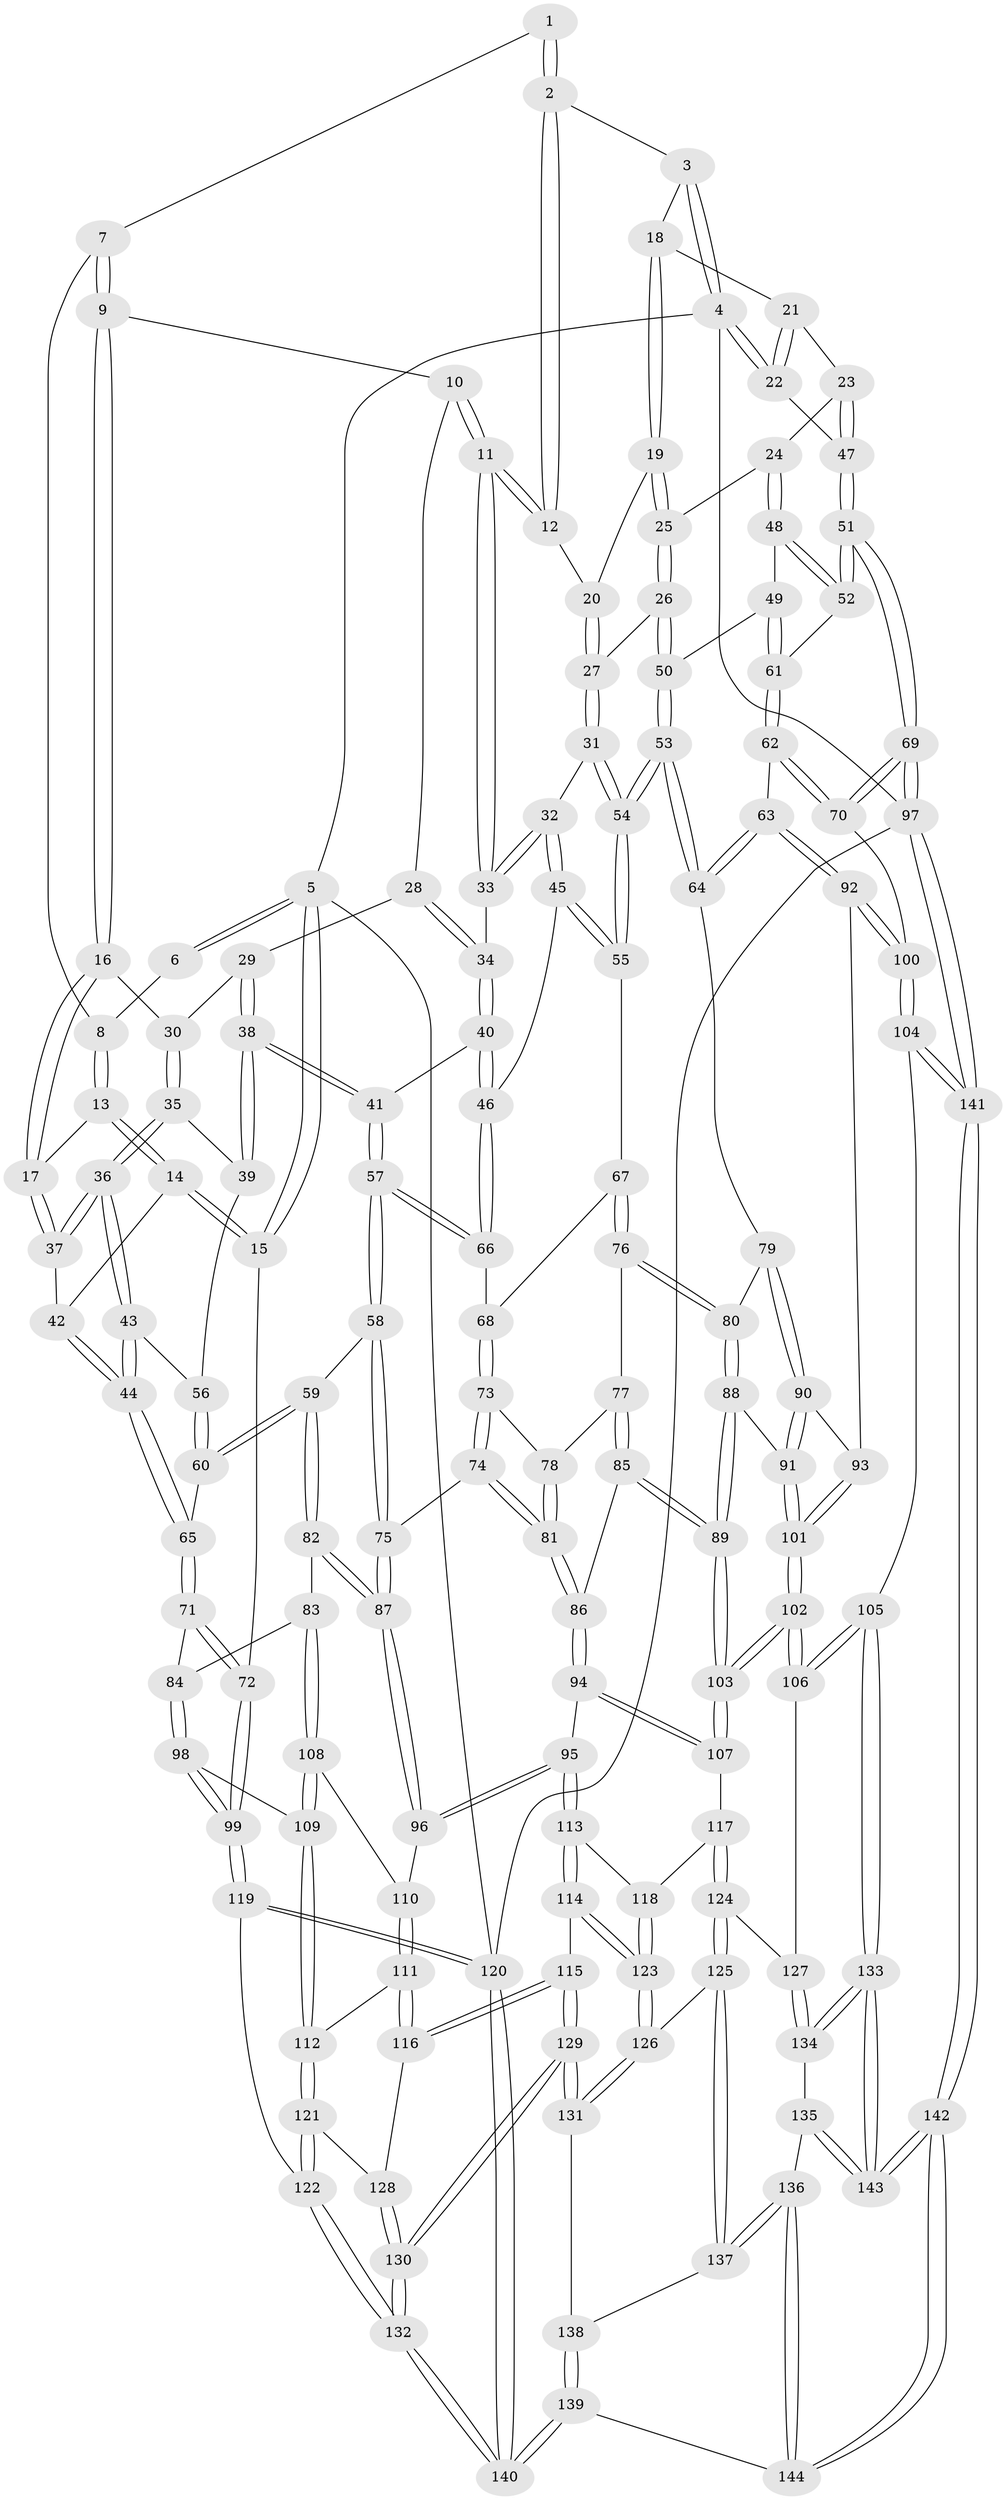 // Generated by graph-tools (version 1.1) at 2025/51/03/09/25 03:51:04]
// undirected, 144 vertices, 357 edges
graph export_dot {
graph [start="1"]
  node [color=gray90,style=filled];
  1 [pos="+0.17338474803448645+0"];
  2 [pos="+0.6215348748000828+0"];
  3 [pos="+0.7628723267846554+0"];
  4 [pos="+1+0"];
  5 [pos="+0+0"];
  6 [pos="+0+0"];
  7 [pos="+0.1954705804939934+0"];
  8 [pos="+0.06066763100069919+0.12408805848176703"];
  9 [pos="+0.22432717918079217+0.05185351383734668"];
  10 [pos="+0.3308114300460289+0.09160354992658687"];
  11 [pos="+0.5882573572478633+0.021539491402919015"];
  12 [pos="+0.6158073205634316+0"];
  13 [pos="+0.0595127552255485+0.13841183951493174"];
  14 [pos="+0+0.13674035937602405"];
  15 [pos="+0+0.11764470596500237"];
  16 [pos="+0.21947146049753632+0.07883141961843039"];
  17 [pos="+0.1392533997581986+0.17983799050906982"];
  18 [pos="+0.9059484871791016+0.1000650424696063"];
  19 [pos="+0.8676304571004038+0.13260383975039716"];
  20 [pos="+0.7674559086616795+0.11426684768085095"];
  21 [pos="+0.9186283203554116+0.10173637092146595"];
  22 [pos="+1+0"];
  23 [pos="+0.9856790437861394+0.22124638352539489"];
  24 [pos="+0.9700934080825182+0.22898403139061477"];
  25 [pos="+0.8747275897000656+0.20908515033210168"];
  26 [pos="+0.8308080640416972+0.24539830874563903"];
  27 [pos="+0.779459068618333+0.23627324796026086"];
  28 [pos="+0.40208333869484214+0.16244277857442674"];
  29 [pos="+0.35454910660735295+0.20053933322953232"];
  30 [pos="+0.25997766322122673+0.14677334640979864"];
  31 [pos="+0.7534126936030866+0.2524357196125887"];
  32 [pos="+0.7089551919788907+0.25409954180651495"];
  33 [pos="+0.5751276154685894+0.07345781146283802"];
  34 [pos="+0.5274138685778906+0.1538266101605735"];
  35 [pos="+0.26815969945690915+0.24863316538769673"];
  36 [pos="+0.14398831586037283+0.2816972231651887"];
  37 [pos="+0.13816087903392393+0.18421982591572572"];
  38 [pos="+0.34461267716348226+0.2868470179157087"];
  39 [pos="+0.3084759581267048+0.2786124872948208"];
  40 [pos="+0.525373381750564+0.17423963890369604"];
  41 [pos="+0.3610873971141028+0.304879949797826"];
  42 [pos="+0+0.21524802789968303"];
  43 [pos="+0.1414925693536905+0.2891059271098198"];
  44 [pos="+0.1115887903541472+0.33184900994442007"];
  45 [pos="+0.6787193773928213+0.2915348326137549"];
  46 [pos="+0.5488377846586127+0.2948791578587659"];
  47 [pos="+1+0.19597529960404683"];
  48 [pos="+0.9397754936285784+0.29367982038574747"];
  49 [pos="+0.8924653534600773+0.3229897298761523"];
  50 [pos="+0.8637165943257041+0.3197490127811447"];
  51 [pos="+1+0.4525815473566989"];
  52 [pos="+0.9858585702060076+0.3468837536231758"];
  53 [pos="+0.7929987967801435+0.4028677566831745"];
  54 [pos="+0.7775603320327197+0.3858247509450046"];
  55 [pos="+0.6890644693529822+0.3515687590929679"];
  56 [pos="+0.24738086462628653+0.32612574165329533"];
  57 [pos="+0.3768016353905353+0.35834451013666824"];
  58 [pos="+0.36901374947934507+0.38686042214343874"];
  59 [pos="+0.28095138063918906+0.404043346237786"];
  60 [pos="+0.2639564043348583+0.3868917194782521"];
  61 [pos="+0.9206822833540693+0.37030047845614167"];
  62 [pos="+0.9288400195285402+0.4652218021597135"];
  63 [pos="+0.7977051011316606+0.4188120618351552"];
  64 [pos="+0.7942898357929663+0.4147055396437671"];
  65 [pos="+0.10745538556872165+0.34498959401219376"];
  66 [pos="+0.5430079238268659+0.31705310064546616"];
  67 [pos="+0.6576731128588061+0.37943796316026285"];
  68 [pos="+0.5467229324444514+0.32885517927566443"];
  69 [pos="+1+0.6176514309197936"];
  70 [pos="+1+0.6229436445209373"];
  71 [pos="+0.08003523290283572+0.3922265821533262"];
  72 [pos="+0+0.42712122560375604"];
  73 [pos="+0.5449193022287602+0.37187315254133924"];
  74 [pos="+0.4542344489357529+0.43437784151578884"];
  75 [pos="+0.3884139965009157+0.428458762439568"];
  76 [pos="+0.6536636361309711+0.43842658505905374"];
  77 [pos="+0.6058600783752403+0.4380624140823785"];
  78 [pos="+0.5492595771921143+0.3848712162723508"];
  79 [pos="+0.7227261131603709+0.44855821527605894"];
  80 [pos="+0.6537559446381325+0.43852383860619687"];
  81 [pos="+0.5209137402605346+0.4851231770119844"];
  82 [pos="+0.20673032842120584+0.5026636049817358"];
  83 [pos="+0.20352371967680868+0.5038044996304972"];
  84 [pos="+0.08238011233413595+0.39578044755110575"];
  85 [pos="+0.5516484974980435+0.5238174892863687"];
  86 [pos="+0.5336619417244095+0.5231920696860508"];
  87 [pos="+0.37850561838617675+0.545681410469405"];
  88 [pos="+0.6483055080916866+0.5013626812901285"];
  89 [pos="+0.5975353415597205+0.5454027701518003"];
  90 [pos="+0.7114638574275619+0.5121764594656101"];
  91 [pos="+0.7020074574970474+0.5247829017776565"];
  92 [pos="+0.7919082066230843+0.5154615166834743"];
  93 [pos="+0.7894497184508442+0.5160962443834775"];
  94 [pos="+0.503872501572035+0.5469480472793946"];
  95 [pos="+0.40345832377675683+0.5761604816680868"];
  96 [pos="+0.3829839486526829+0.5544936417568277"];
  97 [pos="+1+1"];
  98 [pos="+0.05683102029754875+0.6239842791720643"];
  99 [pos="+0+0.694501680905747"];
  100 [pos="+0.9049856633276717+0.7001361952138505"];
  101 [pos="+0.706979851825137+0.5711726573728847"];
  102 [pos="+0.6877428532348092+0.6870835532144659"];
  103 [pos="+0.6754494339405184+0.6805811333061283"];
  104 [pos="+0.8845608433982065+0.7143012896752077"];
  105 [pos="+0.8113061603929956+0.7543152834366454"];
  106 [pos="+0.6973848064463902+0.6972635949369566"];
  107 [pos="+0.5609225168426378+0.6751443723007182"];
  108 [pos="+0.19808297038185088+0.5214991654985538"];
  109 [pos="+0.12162758900637922+0.6293672016598775"];
  110 [pos="+0.26769440314945464+0.6185057620149504"];
  111 [pos="+0.25540712908335705+0.669807560549257"];
  112 [pos="+0.1542005032218905+0.669477363484308"];
  113 [pos="+0.40626922552600747+0.6305293508102424"];
  114 [pos="+0.37079452799481805+0.7009002362212148"];
  115 [pos="+0.33021643334906053+0.726854706579446"];
  116 [pos="+0.3060798247933587+0.7130520630812139"];
  117 [pos="+0.5346800549287605+0.6843639468519427"];
  118 [pos="+0.5254684647768474+0.6860397052167028"];
  119 [pos="+0+0.7410945619709033"];
  120 [pos="+0+1"];
  121 [pos="+0.15626202953349924+0.7542278942802656"];
  122 [pos="+0.145214889318757+0.8175530211356744"];
  123 [pos="+0.4695820186863027+0.7768437907357932"];
  124 [pos="+0.5463430399610516+0.820310077522119"];
  125 [pos="+0.5373199673211164+0.8225007463046035"];
  126 [pos="+0.4702257727822651+0.7790855650640636"];
  127 [pos="+0.5514874646928046+0.8198804727279964"];
  128 [pos="+0.23119497011008427+0.7400662179738994"];
  129 [pos="+0.3075346016218914+0.8387488167381503"];
  130 [pos="+0.2647016139017568+0.8876522425414685"];
  131 [pos="+0.414501129183757+0.8434440421904837"];
  132 [pos="+0.2264034002429523+0.9329445410717941"];
  133 [pos="+0.7845818925415111+0.8731170273918567"];
  134 [pos="+0.582135943981716+0.8510082874607505"];
  135 [pos="+0.5966153672330492+0.9222214732908157"];
  136 [pos="+0.5021462937730352+0.9338894792680777"];
  137 [pos="+0.4984042477243583+0.9042767492819276"];
  138 [pos="+0.42597342805790334+0.8583582429959229"];
  139 [pos="+0.3592372359077653+1"];
  140 [pos="+0.2118013806387361+1"];
  141 [pos="+1+1"];
  142 [pos="+0.8044168206145211+1"];
  143 [pos="+0.7727696031516329+1"];
  144 [pos="+0.409290367752748+1"];
  1 -- 2;
  1 -- 2;
  1 -- 7;
  2 -- 3;
  2 -- 12;
  2 -- 12;
  3 -- 4;
  3 -- 4;
  3 -- 18;
  4 -- 5;
  4 -- 22;
  4 -- 22;
  4 -- 97;
  5 -- 6;
  5 -- 6;
  5 -- 15;
  5 -- 15;
  5 -- 120;
  6 -- 8;
  7 -- 8;
  7 -- 9;
  7 -- 9;
  8 -- 13;
  8 -- 13;
  9 -- 10;
  9 -- 16;
  9 -- 16;
  10 -- 11;
  10 -- 11;
  10 -- 28;
  11 -- 12;
  11 -- 12;
  11 -- 33;
  11 -- 33;
  12 -- 20;
  13 -- 14;
  13 -- 14;
  13 -- 17;
  14 -- 15;
  14 -- 15;
  14 -- 42;
  15 -- 72;
  16 -- 17;
  16 -- 17;
  16 -- 30;
  17 -- 37;
  17 -- 37;
  18 -- 19;
  18 -- 19;
  18 -- 21;
  19 -- 20;
  19 -- 25;
  19 -- 25;
  20 -- 27;
  20 -- 27;
  21 -- 22;
  21 -- 22;
  21 -- 23;
  22 -- 47;
  23 -- 24;
  23 -- 47;
  23 -- 47;
  24 -- 25;
  24 -- 48;
  24 -- 48;
  25 -- 26;
  25 -- 26;
  26 -- 27;
  26 -- 50;
  26 -- 50;
  27 -- 31;
  27 -- 31;
  28 -- 29;
  28 -- 34;
  28 -- 34;
  29 -- 30;
  29 -- 38;
  29 -- 38;
  30 -- 35;
  30 -- 35;
  31 -- 32;
  31 -- 54;
  31 -- 54;
  32 -- 33;
  32 -- 33;
  32 -- 45;
  32 -- 45;
  33 -- 34;
  34 -- 40;
  34 -- 40;
  35 -- 36;
  35 -- 36;
  35 -- 39;
  36 -- 37;
  36 -- 37;
  36 -- 43;
  36 -- 43;
  37 -- 42;
  38 -- 39;
  38 -- 39;
  38 -- 41;
  38 -- 41;
  39 -- 56;
  40 -- 41;
  40 -- 46;
  40 -- 46;
  41 -- 57;
  41 -- 57;
  42 -- 44;
  42 -- 44;
  43 -- 44;
  43 -- 44;
  43 -- 56;
  44 -- 65;
  44 -- 65;
  45 -- 46;
  45 -- 55;
  45 -- 55;
  46 -- 66;
  46 -- 66;
  47 -- 51;
  47 -- 51;
  48 -- 49;
  48 -- 52;
  48 -- 52;
  49 -- 50;
  49 -- 61;
  49 -- 61;
  50 -- 53;
  50 -- 53;
  51 -- 52;
  51 -- 52;
  51 -- 69;
  51 -- 69;
  52 -- 61;
  53 -- 54;
  53 -- 54;
  53 -- 64;
  53 -- 64;
  54 -- 55;
  54 -- 55;
  55 -- 67;
  56 -- 60;
  56 -- 60;
  57 -- 58;
  57 -- 58;
  57 -- 66;
  57 -- 66;
  58 -- 59;
  58 -- 75;
  58 -- 75;
  59 -- 60;
  59 -- 60;
  59 -- 82;
  59 -- 82;
  60 -- 65;
  61 -- 62;
  61 -- 62;
  62 -- 63;
  62 -- 70;
  62 -- 70;
  63 -- 64;
  63 -- 64;
  63 -- 92;
  63 -- 92;
  64 -- 79;
  65 -- 71;
  65 -- 71;
  66 -- 68;
  67 -- 68;
  67 -- 76;
  67 -- 76;
  68 -- 73;
  68 -- 73;
  69 -- 70;
  69 -- 70;
  69 -- 97;
  69 -- 97;
  70 -- 100;
  71 -- 72;
  71 -- 72;
  71 -- 84;
  72 -- 99;
  72 -- 99;
  73 -- 74;
  73 -- 74;
  73 -- 78;
  74 -- 75;
  74 -- 81;
  74 -- 81;
  75 -- 87;
  75 -- 87;
  76 -- 77;
  76 -- 80;
  76 -- 80;
  77 -- 78;
  77 -- 85;
  77 -- 85;
  78 -- 81;
  78 -- 81;
  79 -- 80;
  79 -- 90;
  79 -- 90;
  80 -- 88;
  80 -- 88;
  81 -- 86;
  81 -- 86;
  82 -- 83;
  82 -- 87;
  82 -- 87;
  83 -- 84;
  83 -- 108;
  83 -- 108;
  84 -- 98;
  84 -- 98;
  85 -- 86;
  85 -- 89;
  85 -- 89;
  86 -- 94;
  86 -- 94;
  87 -- 96;
  87 -- 96;
  88 -- 89;
  88 -- 89;
  88 -- 91;
  89 -- 103;
  89 -- 103;
  90 -- 91;
  90 -- 91;
  90 -- 93;
  91 -- 101;
  91 -- 101;
  92 -- 93;
  92 -- 100;
  92 -- 100;
  93 -- 101;
  93 -- 101;
  94 -- 95;
  94 -- 107;
  94 -- 107;
  95 -- 96;
  95 -- 96;
  95 -- 113;
  95 -- 113;
  96 -- 110;
  97 -- 141;
  97 -- 141;
  97 -- 120;
  98 -- 99;
  98 -- 99;
  98 -- 109;
  99 -- 119;
  99 -- 119;
  100 -- 104;
  100 -- 104;
  101 -- 102;
  101 -- 102;
  102 -- 103;
  102 -- 103;
  102 -- 106;
  102 -- 106;
  103 -- 107;
  103 -- 107;
  104 -- 105;
  104 -- 141;
  104 -- 141;
  105 -- 106;
  105 -- 106;
  105 -- 133;
  105 -- 133;
  106 -- 127;
  107 -- 117;
  108 -- 109;
  108 -- 109;
  108 -- 110;
  109 -- 112;
  109 -- 112;
  110 -- 111;
  110 -- 111;
  111 -- 112;
  111 -- 116;
  111 -- 116;
  112 -- 121;
  112 -- 121;
  113 -- 114;
  113 -- 114;
  113 -- 118;
  114 -- 115;
  114 -- 123;
  114 -- 123;
  115 -- 116;
  115 -- 116;
  115 -- 129;
  115 -- 129;
  116 -- 128;
  117 -- 118;
  117 -- 124;
  117 -- 124;
  118 -- 123;
  118 -- 123;
  119 -- 120;
  119 -- 120;
  119 -- 122;
  120 -- 140;
  120 -- 140;
  121 -- 122;
  121 -- 122;
  121 -- 128;
  122 -- 132;
  122 -- 132;
  123 -- 126;
  123 -- 126;
  124 -- 125;
  124 -- 125;
  124 -- 127;
  125 -- 126;
  125 -- 137;
  125 -- 137;
  126 -- 131;
  126 -- 131;
  127 -- 134;
  127 -- 134;
  128 -- 130;
  128 -- 130;
  129 -- 130;
  129 -- 130;
  129 -- 131;
  129 -- 131;
  130 -- 132;
  130 -- 132;
  131 -- 138;
  132 -- 140;
  132 -- 140;
  133 -- 134;
  133 -- 134;
  133 -- 143;
  133 -- 143;
  134 -- 135;
  135 -- 136;
  135 -- 143;
  135 -- 143;
  136 -- 137;
  136 -- 137;
  136 -- 144;
  136 -- 144;
  137 -- 138;
  138 -- 139;
  138 -- 139;
  139 -- 140;
  139 -- 140;
  139 -- 144;
  141 -- 142;
  141 -- 142;
  142 -- 143;
  142 -- 143;
  142 -- 144;
  142 -- 144;
}
